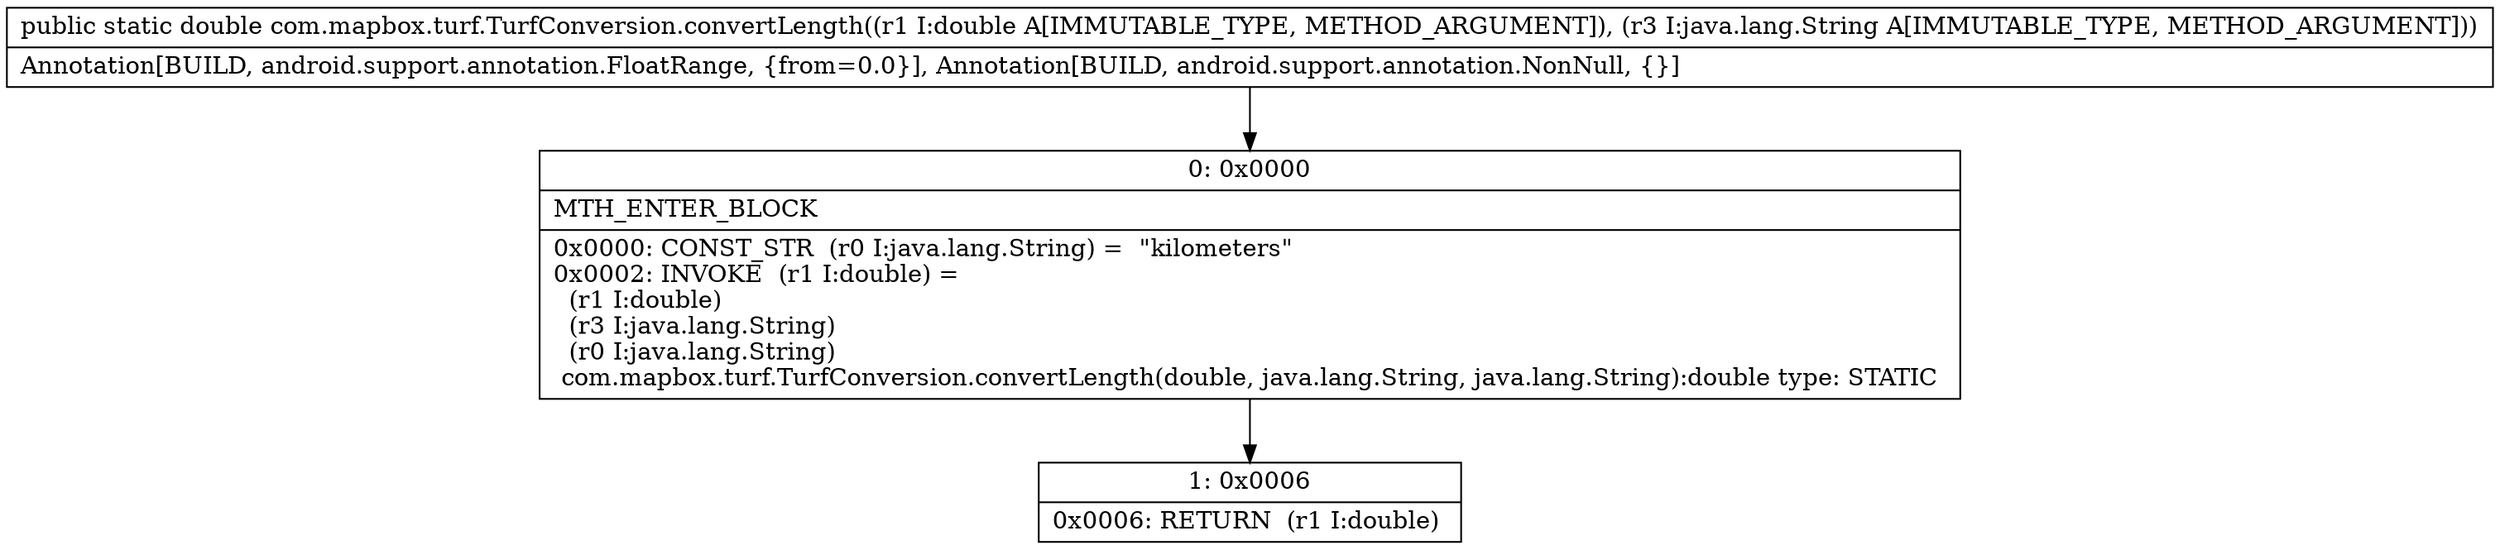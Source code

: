 digraph "CFG forcom.mapbox.turf.TurfConversion.convertLength(DLjava\/lang\/String;)D" {
Node_0 [shape=record,label="{0\:\ 0x0000|MTH_ENTER_BLOCK\l|0x0000: CONST_STR  (r0 I:java.lang.String) =  \"kilometers\" \l0x0002: INVOKE  (r1 I:double) = \l  (r1 I:double)\l  (r3 I:java.lang.String)\l  (r0 I:java.lang.String)\l com.mapbox.turf.TurfConversion.convertLength(double, java.lang.String, java.lang.String):double type: STATIC \l}"];
Node_1 [shape=record,label="{1\:\ 0x0006|0x0006: RETURN  (r1 I:double) \l}"];
MethodNode[shape=record,label="{public static double com.mapbox.turf.TurfConversion.convertLength((r1 I:double A[IMMUTABLE_TYPE, METHOD_ARGUMENT]), (r3 I:java.lang.String A[IMMUTABLE_TYPE, METHOD_ARGUMENT]))  | Annotation[BUILD, android.support.annotation.FloatRange, \{from=0.0\}], Annotation[BUILD, android.support.annotation.NonNull, \{\}]\l}"];
MethodNode -> Node_0;
Node_0 -> Node_1;
}

